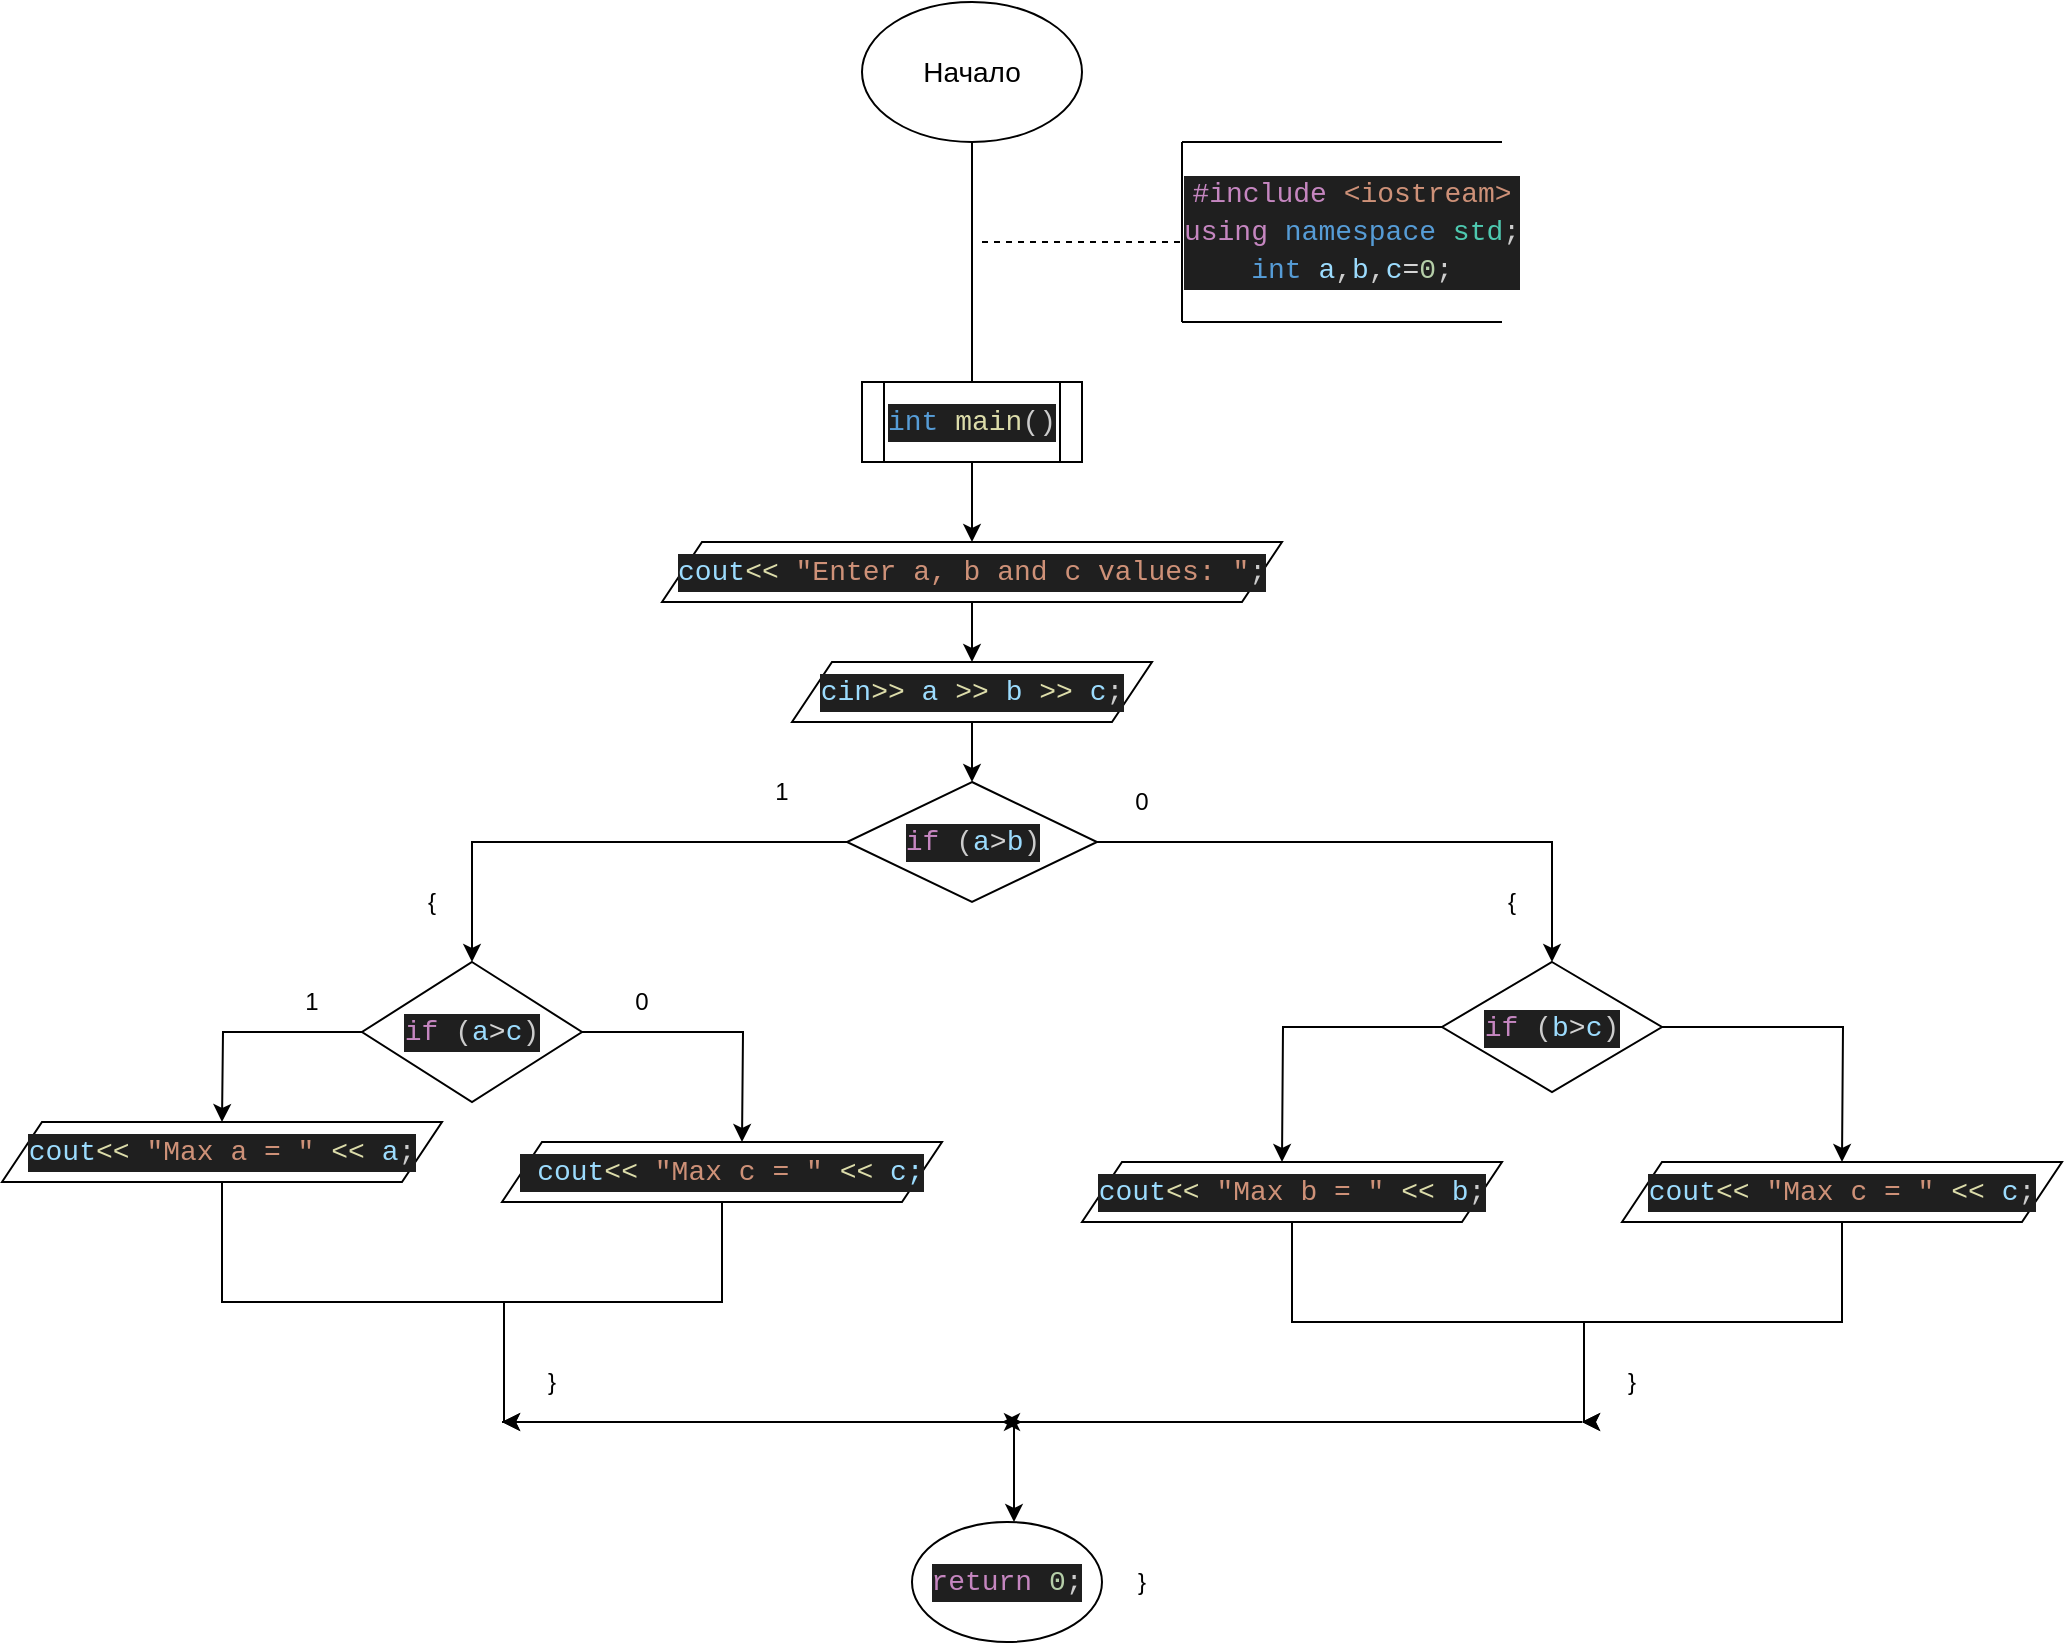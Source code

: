 <mxfile version="24.7.17">
  <diagram name="Страница — 1" id="Vpz4aJC-dhEOSD3pEBCp">
    <mxGraphModel dx="1591" dy="365" grid="1" gridSize="10" guides="1" tooltips="1" connect="1" arrows="1" fold="1" page="1" pageScale="1" pageWidth="827" pageHeight="1169" math="0" shadow="0">
      <root>
        <mxCell id="0" />
        <mxCell id="1" parent="0" />
        <mxCell id="EZY-PIMnG8lucpj50y46-1" value="" style="endArrow=none;html=1;rounded=0;entryX=0.5;entryY=1;entryDx=0;entryDy=0;" parent="1" edge="1">
          <mxGeometry width="50" height="50" relative="1" as="geometry">
            <mxPoint x="375" y="200" as="sourcePoint" />
            <mxPoint x="375" y="80" as="targetPoint" />
          </mxGeometry>
        </mxCell>
        <mxCell id="EZY-PIMnG8lucpj50y46-2" value="" style="endArrow=none;dashed=1;html=1;rounded=0;" parent="1" edge="1">
          <mxGeometry width="50" height="50" relative="1" as="geometry">
            <mxPoint x="380" y="130" as="sourcePoint" />
            <mxPoint x="480" y="130" as="targetPoint" />
          </mxGeometry>
        </mxCell>
        <mxCell id="EZY-PIMnG8lucpj50y46-3" value="" style="endArrow=none;html=1;rounded=0;" parent="1" edge="1">
          <mxGeometry width="50" height="50" relative="1" as="geometry">
            <mxPoint x="640" y="170" as="sourcePoint" />
            <mxPoint x="480" y="170" as="targetPoint" />
          </mxGeometry>
        </mxCell>
        <mxCell id="EZY-PIMnG8lucpj50y46-4" value="" style="endArrow=none;html=1;rounded=0;" parent="1" edge="1">
          <mxGeometry width="50" height="50" relative="1" as="geometry">
            <mxPoint x="640" y="80" as="sourcePoint" />
            <mxPoint x="480" y="80" as="targetPoint" />
          </mxGeometry>
        </mxCell>
        <mxCell id="EZY-PIMnG8lucpj50y46-5" value="" style="endArrow=none;html=1;rounded=0;" parent="1" edge="1">
          <mxGeometry width="50" height="50" relative="1" as="geometry">
            <mxPoint x="480" y="170" as="sourcePoint" />
            <mxPoint x="480" y="80" as="targetPoint" />
          </mxGeometry>
        </mxCell>
        <mxCell id="EZY-PIMnG8lucpj50y46-6" value="&lt;div style=&quot;color: rgb(204, 204, 204); background-color: rgb(31, 31, 31); font-family: Consolas, &amp;quot;Courier New&amp;quot;, monospace; font-size: 14px; line-height: 19px; white-space: pre;&quot;&gt;&lt;div style=&quot;line-height: 19px;&quot;&gt;&lt;div style=&quot;line-height: 19px;&quot;&gt;&lt;div&gt;&lt;span style=&quot;color: #c586c0;&quot;&gt;#include&lt;/span&gt;&lt;span style=&quot;color: #569cd6;&quot;&gt; &lt;/span&gt;&lt;span style=&quot;color: #ce9178;&quot;&gt;&amp;lt;iostream&amp;gt;&lt;/span&gt;&lt;/div&gt;&lt;div&gt;&lt;span style=&quot;color: #c586c0;&quot;&gt;using&lt;/span&gt; &lt;span style=&quot;color: #569cd6;&quot;&gt;namespace&lt;/span&gt; &lt;span style=&quot;color: #4ec9b0;&quot;&gt;std&lt;/span&gt;;&lt;/div&gt;&lt;div&gt;&lt;div style=&quot;line-height: 19px;&quot;&gt;&lt;span style=&quot;color: #569cd6;&quot;&gt;int&lt;/span&gt; &lt;span style=&quot;color: #9cdcfe;&quot;&gt;a&lt;/span&gt;,&lt;span style=&quot;color: #9cdcfe;&quot;&gt;b&lt;/span&gt;,&lt;span style=&quot;color: #9cdcfe;&quot;&gt;c&lt;/span&gt;&lt;span style=&quot;color: #d4d4d4;&quot;&gt;=&lt;/span&gt;&lt;span style=&quot;color: #b5cea8;&quot;&gt;0&lt;/span&gt;;&lt;/div&gt;&lt;/div&gt;&lt;/div&gt;&lt;/div&gt;&lt;/div&gt;" style="text;html=1;align=center;verticalAlign=middle;whiteSpace=wrap;rounded=0;" parent="1" vertex="1">
          <mxGeometry x="480" y="90" width="170" height="70" as="geometry" />
        </mxCell>
        <mxCell id="P9xK9uTnXVKZpud_qv_p-3" style="edgeStyle=orthogonalEdgeStyle;rounded=0;orthogonalLoop=1;jettySize=auto;html=1;entryX=0.5;entryY=0;entryDx=0;entryDy=0;" edge="1" parent="1" source="EZY-PIMnG8lucpj50y46-7" target="P9xK9uTnXVKZpud_qv_p-1">
          <mxGeometry relative="1" as="geometry" />
        </mxCell>
        <mxCell id="EZY-PIMnG8lucpj50y46-7" value="&lt;div style=&quot;color: rgb(204, 204, 204); background-color: rgb(31, 31, 31); font-family: Consolas, &amp;quot;Courier New&amp;quot;, monospace; font-size: 14px; line-height: 19px; white-space: pre;&quot;&gt;&lt;span style=&quot;color: #569cd6;&quot;&gt;int&lt;/span&gt; &lt;span style=&quot;color: #dcdcaa;&quot;&gt;main&lt;/span&gt;()&lt;/div&gt;" style="shape=process;whiteSpace=wrap;html=1;backgroundOutline=1;" parent="1" vertex="1">
          <mxGeometry x="320" y="200" width="110" height="40" as="geometry" />
        </mxCell>
        <mxCell id="EZY-PIMnG8lucpj50y46-8" value="&lt;font style=&quot;font-size: 14px;&quot;&gt;Начало&lt;/font&gt;" style="ellipse;whiteSpace=wrap;html=1;" parent="1" vertex="1">
          <mxGeometry x="320" y="10" width="110" height="70" as="geometry" />
        </mxCell>
        <mxCell id="P9xK9uTnXVKZpud_qv_p-4" style="edgeStyle=orthogonalEdgeStyle;rounded=0;orthogonalLoop=1;jettySize=auto;html=1;entryX=0.5;entryY=0;entryDx=0;entryDy=0;" edge="1" parent="1" source="P9xK9uTnXVKZpud_qv_p-1" target="P9xK9uTnXVKZpud_qv_p-2">
          <mxGeometry relative="1" as="geometry" />
        </mxCell>
        <mxCell id="P9xK9uTnXVKZpud_qv_p-1" value="&lt;div style=&quot;color: rgb(204, 204, 204); background-color: rgb(31, 31, 31); font-family: Consolas, &amp;quot;Courier New&amp;quot;, monospace; font-size: 14px; line-height: 19px; white-space: pre;&quot;&gt;&lt;span style=&quot;color: #9cdcfe;&quot;&gt;cout&lt;/span&gt;&lt;span style=&quot;color: #dcdcaa;&quot;&gt;&amp;lt;&amp;lt;&lt;/span&gt; &lt;span style=&quot;color: #ce9178;&quot;&gt;&quot;Enter a, b and c values: &quot;&lt;/span&gt;;&lt;/div&gt;" style="shape=parallelogram;perimeter=parallelogramPerimeter;whiteSpace=wrap;html=1;fixedSize=1;" vertex="1" parent="1">
          <mxGeometry x="220" y="280" width="310" height="30" as="geometry" />
        </mxCell>
        <mxCell id="P9xK9uTnXVKZpud_qv_p-8" style="edgeStyle=orthogonalEdgeStyle;rounded=0;orthogonalLoop=1;jettySize=auto;html=1;" edge="1" parent="1" source="P9xK9uTnXVKZpud_qv_p-2" target="P9xK9uTnXVKZpud_qv_p-5">
          <mxGeometry relative="1" as="geometry" />
        </mxCell>
        <mxCell id="P9xK9uTnXVKZpud_qv_p-2" value="&lt;div style=&quot;color: rgb(204, 204, 204); background-color: rgb(31, 31, 31); font-family: Consolas, &amp;quot;Courier New&amp;quot;, monospace; font-size: 14px; line-height: 19px; white-space: pre;&quot;&gt;&lt;span style=&quot;color: #9cdcfe;&quot;&gt;cin&lt;/span&gt;&lt;span style=&quot;color: #dcdcaa;&quot;&gt;&amp;gt;&amp;gt;&lt;/span&gt; &lt;span style=&quot;color: #9cdcfe;&quot;&gt;a&lt;/span&gt; &lt;span style=&quot;color: #dcdcaa;&quot;&gt;&amp;gt;&amp;gt;&lt;/span&gt; &lt;span style=&quot;color: #9cdcfe;&quot;&gt;b&lt;/span&gt; &lt;span style=&quot;color: #dcdcaa;&quot;&gt;&amp;gt;&amp;gt;&lt;/span&gt; &lt;span style=&quot;color: #9cdcfe;&quot;&gt;c&lt;/span&gt;;&lt;/div&gt;" style="shape=parallelogram;perimeter=parallelogramPerimeter;whiteSpace=wrap;html=1;fixedSize=1;" vertex="1" parent="1">
          <mxGeometry x="285" y="340" width="180" height="30" as="geometry" />
        </mxCell>
        <mxCell id="P9xK9uTnXVKZpud_qv_p-9" style="edgeStyle=orthogonalEdgeStyle;rounded=0;orthogonalLoop=1;jettySize=auto;html=1;" edge="1" parent="1" source="P9xK9uTnXVKZpud_qv_p-5" target="P9xK9uTnXVKZpud_qv_p-7">
          <mxGeometry relative="1" as="geometry" />
        </mxCell>
        <mxCell id="P9xK9uTnXVKZpud_qv_p-10" style="edgeStyle=orthogonalEdgeStyle;rounded=0;orthogonalLoop=1;jettySize=auto;html=1;entryX=0.5;entryY=0;entryDx=0;entryDy=0;" edge="1" parent="1" source="P9xK9uTnXVKZpud_qv_p-5" target="P9xK9uTnXVKZpud_qv_p-6">
          <mxGeometry relative="1" as="geometry" />
        </mxCell>
        <mxCell id="P9xK9uTnXVKZpud_qv_p-5" value="&lt;div style=&quot;color: rgb(204, 204, 204); background-color: rgb(31, 31, 31); font-family: Consolas, &amp;quot;Courier New&amp;quot;, monospace; font-size: 14px; line-height: 19px; white-space: pre;&quot;&gt;&lt;span style=&quot;color: #c586c0;&quot;&gt;if&lt;/span&gt; (&lt;span style=&quot;color: #9cdcfe;&quot;&gt;a&lt;/span&gt;&lt;span style=&quot;color: #d4d4d4;&quot;&gt;&amp;gt;&lt;/span&gt;&lt;span style=&quot;color: #9cdcfe;&quot;&gt;b&lt;/span&gt;)&lt;/div&gt;" style="rhombus;whiteSpace=wrap;html=1;" vertex="1" parent="1">
          <mxGeometry x="312.5" y="400" width="125" height="60" as="geometry" />
        </mxCell>
        <mxCell id="P9xK9uTnXVKZpud_qv_p-26" style="edgeStyle=orthogonalEdgeStyle;rounded=0;orthogonalLoop=1;jettySize=auto;html=1;" edge="1" parent="1" source="P9xK9uTnXVKZpud_qv_p-6">
          <mxGeometry relative="1" as="geometry">
            <mxPoint x="810" y="590" as="targetPoint" />
          </mxGeometry>
        </mxCell>
        <mxCell id="P9xK9uTnXVKZpud_qv_p-27" style="edgeStyle=orthogonalEdgeStyle;rounded=0;orthogonalLoop=1;jettySize=auto;html=1;" edge="1" parent="1" source="P9xK9uTnXVKZpud_qv_p-6">
          <mxGeometry relative="1" as="geometry">
            <mxPoint x="530" y="590" as="targetPoint" />
          </mxGeometry>
        </mxCell>
        <mxCell id="P9xK9uTnXVKZpud_qv_p-6" value="&lt;div style=&quot;color: rgb(204, 204, 204); background-color: rgb(31, 31, 31); font-family: Consolas, &amp;quot;Courier New&amp;quot;, monospace; font-size: 14px; line-height: 19px; white-space: pre;&quot;&gt;&lt;span style=&quot;color: #c586c0;&quot;&gt;if&lt;/span&gt; (&lt;span style=&quot;color: #9cdcfe;&quot;&gt;b&lt;/span&gt;&lt;span style=&quot;color: #d4d4d4;&quot;&gt;&amp;gt;&lt;/span&gt;&lt;span style=&quot;color: #9cdcfe;&quot;&gt;c&lt;/span&gt;)&lt;/div&gt;" style="rhombus;whiteSpace=wrap;html=1;" vertex="1" parent="1">
          <mxGeometry x="610" y="490" width="110" height="65" as="geometry" />
        </mxCell>
        <mxCell id="P9xK9uTnXVKZpud_qv_p-17" style="edgeStyle=orthogonalEdgeStyle;rounded=0;orthogonalLoop=1;jettySize=auto;html=1;" edge="1" parent="1" source="P9xK9uTnXVKZpud_qv_p-7">
          <mxGeometry relative="1" as="geometry">
            <mxPoint y="570" as="targetPoint" />
          </mxGeometry>
        </mxCell>
        <mxCell id="P9xK9uTnXVKZpud_qv_p-18" style="edgeStyle=orthogonalEdgeStyle;rounded=0;orthogonalLoop=1;jettySize=auto;html=1;" edge="1" parent="1" source="P9xK9uTnXVKZpud_qv_p-7">
          <mxGeometry relative="1" as="geometry">
            <mxPoint x="260" y="580" as="targetPoint" />
          </mxGeometry>
        </mxCell>
        <mxCell id="P9xK9uTnXVKZpud_qv_p-7" value="&lt;div style=&quot;color: rgb(204, 204, 204); background-color: rgb(31, 31, 31); font-family: Consolas, &amp;quot;Courier New&amp;quot;, monospace; font-size: 14px; line-height: 19px; white-space: pre;&quot;&gt;&lt;span style=&quot;color: #c586c0;&quot;&gt;if&lt;/span&gt; (&lt;span style=&quot;color: #9cdcfe;&quot;&gt;a&lt;/span&gt;&lt;span style=&quot;color: #d4d4d4;&quot;&gt;&amp;gt;&lt;/span&gt;&lt;span style=&quot;color: #9cdcfe;&quot;&gt;c&lt;/span&gt;)&lt;/div&gt;" style="rhombus;whiteSpace=wrap;html=1;" vertex="1" parent="1">
          <mxGeometry x="70" y="490" width="110" height="70" as="geometry" />
        </mxCell>
        <mxCell id="P9xK9uTnXVKZpud_qv_p-11" value="1" style="text;html=1;align=center;verticalAlign=middle;whiteSpace=wrap;rounded=0;" vertex="1" parent="1">
          <mxGeometry x="260" y="390" width="40" height="30" as="geometry" />
        </mxCell>
        <mxCell id="P9xK9uTnXVKZpud_qv_p-12" value="0" style="text;html=1;align=center;verticalAlign=middle;whiteSpace=wrap;rounded=0;" vertex="1" parent="1">
          <mxGeometry x="440" y="400" width="40" height="20" as="geometry" />
        </mxCell>
        <mxCell id="P9xK9uTnXVKZpud_qv_p-13" value="{" style="text;html=1;align=center;verticalAlign=middle;whiteSpace=wrap;rounded=0;" vertex="1" parent="1">
          <mxGeometry x="90" y="450" width="30" height="20" as="geometry" />
        </mxCell>
        <mxCell id="P9xK9uTnXVKZpud_qv_p-14" value="{" style="text;html=1;align=center;verticalAlign=middle;whiteSpace=wrap;rounded=0;" vertex="1" parent="1">
          <mxGeometry x="630" y="450" width="30" height="20" as="geometry" />
        </mxCell>
        <mxCell id="P9xK9uTnXVKZpud_qv_p-23" style="edgeStyle=orthogonalEdgeStyle;rounded=0;orthogonalLoop=1;jettySize=auto;html=1;" edge="1" parent="1" source="P9xK9uTnXVKZpud_qv_p-15">
          <mxGeometry relative="1" as="geometry">
            <mxPoint x="140" y="720" as="targetPoint" />
            <Array as="points">
              <mxPoint x="250" y="660" />
              <mxPoint x="141" y="660" />
            </Array>
          </mxGeometry>
        </mxCell>
        <mxCell id="P9xK9uTnXVKZpud_qv_p-15" value="&lt;div style=&quot;color: rgb(204, 204, 204); background-color: rgb(31, 31, 31); font-family: Consolas, &amp;quot;Courier New&amp;quot;, monospace; font-size: 14px; line-height: 19px; white-space: pre;&quot;&gt;&lt;div&gt;&amp;nbsp;&lt;span style=&quot;color: #9cdcfe;&quot;&gt;cout&lt;/span&gt;&lt;span style=&quot;color: #dcdcaa;&quot;&gt;&amp;lt;&amp;lt;&lt;/span&gt; &lt;span style=&quot;color: #ce9178;&quot;&gt;&quot;Max c = &quot;&lt;/span&gt; &lt;span style=&quot;color: #dcdcaa;&quot;&gt;&amp;lt;&amp;lt;&lt;/span&gt; &lt;span style=&quot;color: #9cdcfe;&quot;&gt;c;&lt;/span&gt;&lt;/div&gt;&lt;/div&gt;" style="shape=parallelogram;perimeter=parallelogramPerimeter;whiteSpace=wrap;html=1;fixedSize=1;" vertex="1" parent="1">
          <mxGeometry x="140" y="580" width="220" height="30" as="geometry" />
        </mxCell>
        <mxCell id="P9xK9uTnXVKZpud_qv_p-21" style="edgeStyle=orthogonalEdgeStyle;rounded=0;orthogonalLoop=1;jettySize=auto;html=1;" edge="1" parent="1" source="P9xK9uTnXVKZpud_qv_p-16">
          <mxGeometry relative="1" as="geometry">
            <mxPoint x="140" y="720" as="targetPoint" />
            <Array as="points">
              <mxPoint y="660" />
              <mxPoint x="141" y="660" />
            </Array>
          </mxGeometry>
        </mxCell>
        <mxCell id="P9xK9uTnXVKZpud_qv_p-16" value="&lt;div style=&quot;color: rgb(204, 204, 204); background-color: rgb(31, 31, 31); font-family: Consolas, &amp;quot;Courier New&amp;quot;, monospace; font-size: 14px; line-height: 19px; white-space: pre;&quot;&gt;&lt;span style=&quot;color: #9cdcfe;&quot;&gt;cout&lt;/span&gt;&lt;span style=&quot;color: #dcdcaa;&quot;&gt;&amp;lt;&amp;lt;&lt;/span&gt; &lt;span style=&quot;color: #ce9178;&quot;&gt;&quot;Max a = &quot;&lt;/span&gt; &lt;span style=&quot;color: #dcdcaa;&quot;&gt;&amp;lt;&amp;lt;&lt;/span&gt; &lt;span style=&quot;color: #9cdcfe;&quot;&gt;a&lt;/span&gt;;&lt;/div&gt;" style="shape=parallelogram;perimeter=parallelogramPerimeter;whiteSpace=wrap;html=1;fixedSize=1;" vertex="1" parent="1">
          <mxGeometry x="-110" y="570" width="220" height="30" as="geometry" />
        </mxCell>
        <mxCell id="P9xK9uTnXVKZpud_qv_p-19" value="1" style="text;html=1;align=center;verticalAlign=middle;whiteSpace=wrap;rounded=0;" vertex="1" parent="1">
          <mxGeometry x="30" y="500" width="30" height="20" as="geometry" />
        </mxCell>
        <mxCell id="P9xK9uTnXVKZpud_qv_p-20" value="0" style="text;html=1;align=center;verticalAlign=middle;whiteSpace=wrap;rounded=0;" vertex="1" parent="1">
          <mxGeometry x="190" y="500" width="40" height="20" as="geometry" />
        </mxCell>
        <mxCell id="P9xK9uTnXVKZpud_qv_p-29" style="edgeStyle=orthogonalEdgeStyle;rounded=0;orthogonalLoop=1;jettySize=auto;html=1;" edge="1" parent="1" source="P9xK9uTnXVKZpud_qv_p-24">
          <mxGeometry relative="1" as="geometry">
            <mxPoint x="680" y="720" as="targetPoint" />
            <Array as="points">
              <mxPoint x="810" y="670" />
              <mxPoint x="681" y="670" />
            </Array>
          </mxGeometry>
        </mxCell>
        <mxCell id="P9xK9uTnXVKZpud_qv_p-24" value="&lt;div style=&quot;color: rgb(204, 204, 204); background-color: rgb(31, 31, 31); font-family: Consolas, &amp;quot;Courier New&amp;quot;, monospace; font-size: 14px; line-height: 19px; white-space: pre;&quot;&gt;&lt;span style=&quot;color: #9cdcfe;&quot;&gt;cout&lt;/span&gt;&lt;span style=&quot;color: #dcdcaa;&quot;&gt;&amp;lt;&amp;lt;&lt;/span&gt; &lt;span style=&quot;color: #ce9178;&quot;&gt;&quot;Max c = &quot;&lt;/span&gt; &lt;span style=&quot;color: #dcdcaa;&quot;&gt;&amp;lt;&amp;lt;&lt;/span&gt; &lt;span style=&quot;color: #9cdcfe;&quot;&gt;c&lt;/span&gt;;&lt;/div&gt;" style="shape=parallelogram;perimeter=parallelogramPerimeter;whiteSpace=wrap;html=1;fixedSize=1;" vertex="1" parent="1">
          <mxGeometry x="700" y="590" width="220" height="30" as="geometry" />
        </mxCell>
        <mxCell id="P9xK9uTnXVKZpud_qv_p-28" style="edgeStyle=orthogonalEdgeStyle;rounded=0;orthogonalLoop=1;jettySize=auto;html=1;" edge="1" parent="1" source="P9xK9uTnXVKZpud_qv_p-25">
          <mxGeometry relative="1" as="geometry">
            <mxPoint x="680" y="720" as="targetPoint" />
            <Array as="points">
              <mxPoint x="535" y="670" />
              <mxPoint x="681" y="670" />
            </Array>
          </mxGeometry>
        </mxCell>
        <mxCell id="P9xK9uTnXVKZpud_qv_p-25" value="&lt;div style=&quot;color: rgb(204, 204, 204); background-color: rgb(31, 31, 31); font-family: Consolas, &amp;quot;Courier New&amp;quot;, monospace; font-size: 14px; line-height: 19px; white-space: pre;&quot;&gt;&lt;span style=&quot;color: #9cdcfe;&quot;&gt;cout&lt;/span&gt;&lt;span style=&quot;color: #dcdcaa;&quot;&gt;&amp;lt;&amp;lt;&lt;/span&gt; &lt;span style=&quot;color: #ce9178;&quot;&gt;&quot;Max b = &quot;&lt;/span&gt; &lt;span style=&quot;color: #dcdcaa;&quot;&gt;&amp;lt;&amp;lt;&lt;/span&gt; &lt;span style=&quot;color: #9cdcfe;&quot;&gt;b&lt;/span&gt;;&lt;/div&gt;" style="shape=parallelogram;perimeter=parallelogramPerimeter;whiteSpace=wrap;html=1;fixedSize=1;" vertex="1" parent="1">
          <mxGeometry x="430" y="590" width="210" height="30" as="geometry" />
        </mxCell>
        <mxCell id="P9xK9uTnXVKZpud_qv_p-30" value="" style="endArrow=classic;html=1;rounded=0;" edge="1" parent="1">
          <mxGeometry width="50" height="50" relative="1" as="geometry">
            <mxPoint x="140" y="720" as="sourcePoint" />
            <mxPoint x="400" y="720" as="targetPoint" />
          </mxGeometry>
        </mxCell>
        <mxCell id="P9xK9uTnXVKZpud_qv_p-31" value="" style="endArrow=classic;html=1;rounded=0;" edge="1" parent="1">
          <mxGeometry width="50" height="50" relative="1" as="geometry">
            <mxPoint x="680" y="720" as="sourcePoint" />
            <mxPoint x="390" y="720" as="targetPoint" />
          </mxGeometry>
        </mxCell>
        <mxCell id="P9xK9uTnXVKZpud_qv_p-32" value="" style="endArrow=classic;html=1;rounded=0;" edge="1" parent="1">
          <mxGeometry width="50" height="50" relative="1" as="geometry">
            <mxPoint x="396" y="720" as="sourcePoint" />
            <mxPoint x="396" y="770" as="targetPoint" />
          </mxGeometry>
        </mxCell>
        <mxCell id="P9xK9uTnXVKZpud_qv_p-33" value="&lt;div style=&quot;color: rgb(204, 204, 204); background-color: rgb(31, 31, 31); font-family: Consolas, &amp;quot;Courier New&amp;quot;, monospace; font-size: 14px; line-height: 19px; white-space: pre;&quot;&gt;&lt;span style=&quot;color: #c586c0;&quot;&gt;return&lt;/span&gt; &lt;span style=&quot;color: #b5cea8;&quot;&gt;0&lt;/span&gt;;&lt;/div&gt;" style="ellipse;whiteSpace=wrap;html=1;" vertex="1" parent="1">
          <mxGeometry x="345" y="770" width="95" height="60" as="geometry" />
        </mxCell>
        <mxCell id="P9xK9uTnXVKZpud_qv_p-34" value="}" style="text;html=1;align=center;verticalAlign=middle;whiteSpace=wrap;rounded=0;" vertex="1" parent="1">
          <mxGeometry x="445" y="790" width="30" height="20" as="geometry" />
        </mxCell>
        <mxCell id="P9xK9uTnXVKZpud_qv_p-35" value="}" style="text;html=1;align=center;verticalAlign=middle;whiteSpace=wrap;rounded=0;" vertex="1" parent="1">
          <mxGeometry x="690" y="690" width="30" height="20" as="geometry" />
        </mxCell>
        <mxCell id="P9xK9uTnXVKZpud_qv_p-36" value="}" style="text;html=1;align=center;verticalAlign=middle;whiteSpace=wrap;rounded=0;" vertex="1" parent="1">
          <mxGeometry x="150" y="690" width="30" height="20" as="geometry" />
        </mxCell>
      </root>
    </mxGraphModel>
  </diagram>
</mxfile>
